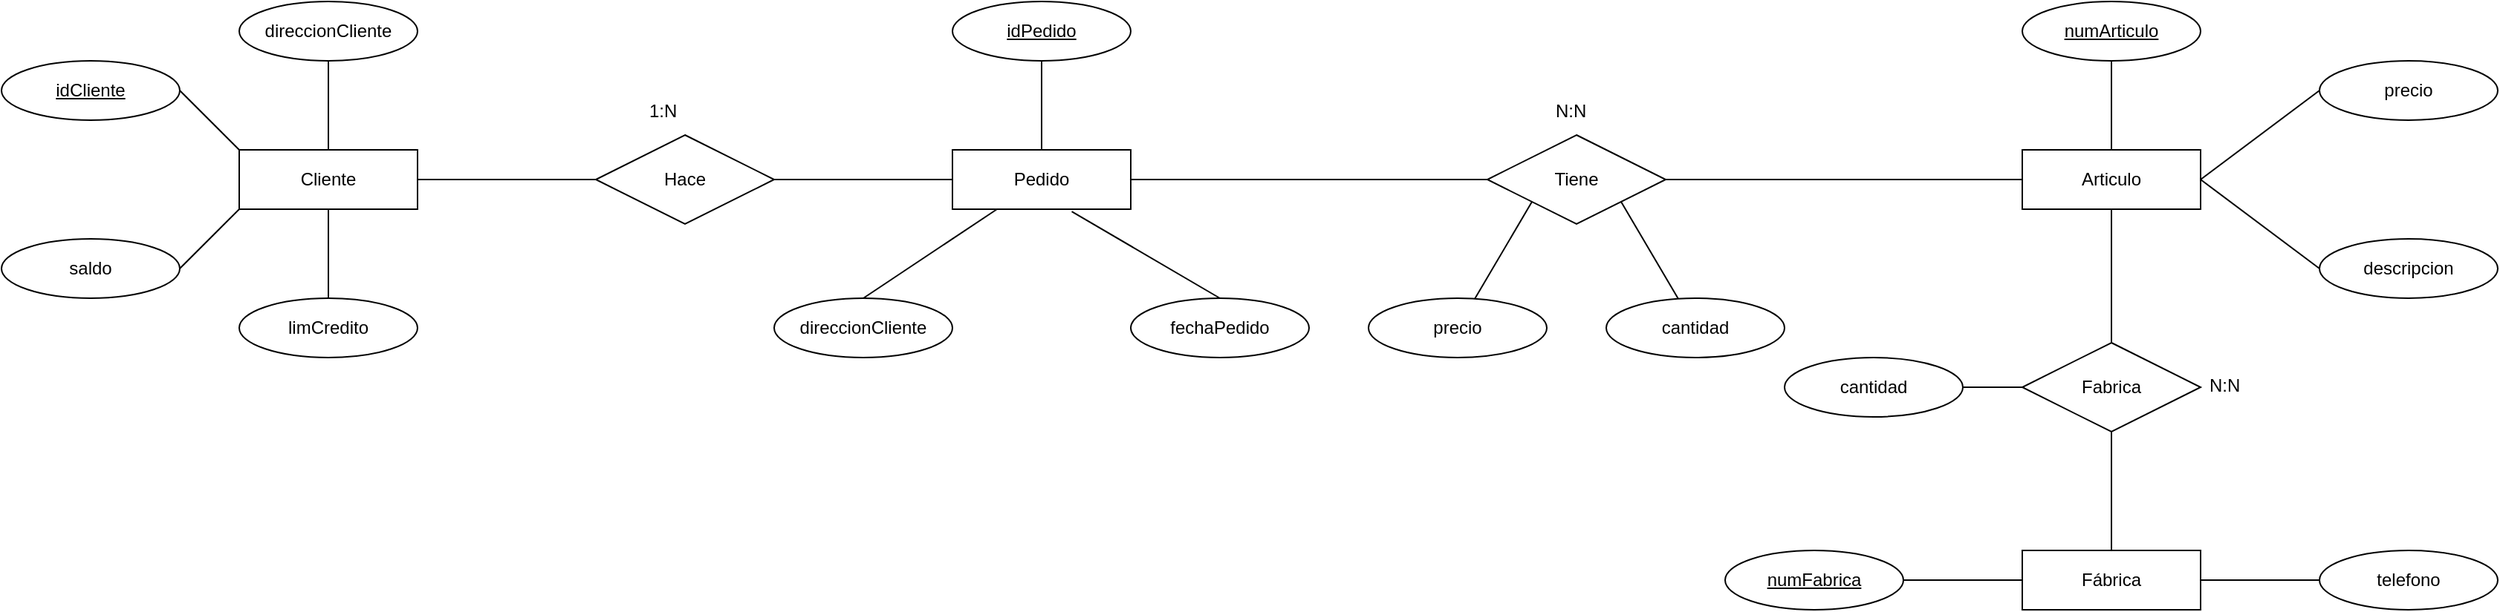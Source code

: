 <mxfile version="13.8.1" type="github">
  <diagram id="0fKyiCqdGfYzrdNGeuZN" name="Page-1">
    <mxGraphModel dx="3166" dy="1317" grid="1" gridSize="10" guides="1" tooltips="1" connect="1" arrows="1" fold="1" page="1" pageScale="1" pageWidth="1600" pageHeight="900" math="0" shadow="0">
      <root>
        <mxCell id="0" />
        <mxCell id="1" parent="0" />
        <mxCell id="T7yRqZnU3iM2HwVuO0ZW-1" value="Cliente" style="shape=ext;margin=3;double=1;whiteSpace=wrap;html=1;align=center;" parent="1" vertex="1">
          <mxGeometry x="240" y="140" width="120" height="40" as="geometry" />
        </mxCell>
        <mxCell id="T7yRqZnU3iM2HwVuO0ZW-5" value="Hace" style="shape=rhombus;perimeter=rhombusPerimeter;whiteSpace=wrap;html=1;align=center;" parent="1" vertex="1">
          <mxGeometry x="480" y="130" width="120" height="60" as="geometry" />
        </mxCell>
        <mxCell id="T7yRqZnU3iM2HwVuO0ZW-8" value="idCliente" style="ellipse;whiteSpace=wrap;html=1;align=center;fontStyle=4;" parent="1" vertex="1">
          <mxGeometry x="80" y="80" width="120" height="40" as="geometry" />
        </mxCell>
        <mxCell id="T7yRqZnU3iM2HwVuO0ZW-10" value="&lt;div&gt;saldo&lt;/div&gt;" style="ellipse;whiteSpace=wrap;html=1;align=center;" parent="1" vertex="1">
          <mxGeometry x="80" y="200" width="120" height="40" as="geometry" />
        </mxCell>
        <mxCell id="T7yRqZnU3iM2HwVuO0ZW-11" value="&lt;div&gt;limCredito&lt;/div&gt;" style="ellipse;whiteSpace=wrap;html=1;align=center;" parent="1" vertex="1">
          <mxGeometry x="240" y="240" width="120" height="40" as="geometry" />
        </mxCell>
        <mxCell id="T7yRqZnU3iM2HwVuO0ZW-13" value="" style="endArrow=none;html=1;rounded=0;entryX=0;entryY=0;entryDx=0;entryDy=0;" parent="1" target="T7yRqZnU3iM2HwVuO0ZW-1" edge="1">
          <mxGeometry relative="1" as="geometry">
            <mxPoint x="200" y="100" as="sourcePoint" />
            <mxPoint x="360" y="100" as="targetPoint" />
          </mxGeometry>
        </mxCell>
        <mxCell id="T7yRqZnU3iM2HwVuO0ZW-14" value="" style="endArrow=none;html=1;rounded=0;entryX=0.5;entryY=0;entryDx=0;entryDy=0;exitX=0.5;exitY=1;exitDx=0;exitDy=0;" parent="1" target="T7yRqZnU3iM2HwVuO0ZW-1" edge="1">
          <mxGeometry relative="1" as="geometry">
            <mxPoint x="300" y="80" as="sourcePoint" />
            <mxPoint x="360" y="120" as="targetPoint" />
          </mxGeometry>
        </mxCell>
        <mxCell id="T7yRqZnU3iM2HwVuO0ZW-15" value="" style="endArrow=none;html=1;rounded=0;exitX=1;exitY=0.5;exitDx=0;exitDy=0;entryX=0;entryY=1;entryDx=0;entryDy=0;" parent="1" source="T7yRqZnU3iM2HwVuO0ZW-10" target="T7yRqZnU3iM2HwVuO0ZW-1" edge="1">
          <mxGeometry relative="1" as="geometry">
            <mxPoint x="100" y="180" as="sourcePoint" />
            <mxPoint x="260" y="180" as="targetPoint" />
          </mxGeometry>
        </mxCell>
        <mxCell id="T7yRqZnU3iM2HwVuO0ZW-16" value="" style="endArrow=none;html=1;rounded=0;exitX=0.5;exitY=1;exitDx=0;exitDy=0;entryX=0.5;entryY=0;entryDx=0;entryDy=0;" parent="1" source="T7yRqZnU3iM2HwVuO0ZW-1" target="T7yRqZnU3iM2HwVuO0ZW-11" edge="1">
          <mxGeometry relative="1" as="geometry">
            <mxPoint x="270" y="220" as="sourcePoint" />
            <mxPoint x="430" y="220" as="targetPoint" />
          </mxGeometry>
        </mxCell>
        <mxCell id="T7yRqZnU3iM2HwVuO0ZW-20" value="" style="endArrow=none;html=1;rounded=0;entryX=0;entryY=0.5;entryDx=0;entryDy=0;" parent="1" target="T7yRqZnU3iM2HwVuO0ZW-5" edge="1">
          <mxGeometry relative="1" as="geometry">
            <mxPoint x="360" y="160" as="sourcePoint" />
            <mxPoint x="470" y="160" as="targetPoint" />
          </mxGeometry>
        </mxCell>
        <mxCell id="T7yRqZnU3iM2HwVuO0ZW-38" value="" style="endArrow=none;html=1;rounded=0;exitX=1;exitY=0.5;exitDx=0;exitDy=0;" parent="1" source="T7yRqZnU3iM2HwVuO0ZW-74" edge="1">
          <mxGeometry relative="1" as="geometry">
            <mxPoint x="810" y="160" as="sourcePoint" />
            <mxPoint x="850" y="160" as="targetPoint" />
          </mxGeometry>
        </mxCell>
        <mxCell id="T7yRqZnU3iM2HwVuO0ZW-48" value="&lt;div&gt;Tiene&lt;/div&gt;" style="shape=rhombus;perimeter=rhombusPerimeter;whiteSpace=wrap;html=1;align=center;" parent="1" vertex="1">
          <mxGeometry x="1080" y="130" width="120" height="60" as="geometry" />
        </mxCell>
        <mxCell id="T7yRqZnU3iM2HwVuO0ZW-49" value="" style="endArrow=none;html=1;rounded=0;entryX=1;entryY=0.5;entryDx=0;entryDy=0;" parent="1" source="T7yRqZnU3iM2HwVuO0ZW-48" target="T7yRqZnU3iM2HwVuO0ZW-74" edge="1">
          <mxGeometry relative="1" as="geometry">
            <mxPoint x="820" y="250" as="sourcePoint" />
            <mxPoint x="1030" y="160" as="targetPoint" />
          </mxGeometry>
        </mxCell>
        <mxCell id="T7yRqZnU3iM2HwVuO0ZW-50" value="" style="endArrow=none;html=1;rounded=0;entryX=1;entryY=0.5;entryDx=0;entryDy=0;exitX=0;exitY=0.5;exitDx=0;exitDy=0;" parent="1" target="T7yRqZnU3iM2HwVuO0ZW-48" edge="1" source="T7yRqZnU3iM2HwVuO0ZW-73">
          <mxGeometry relative="1" as="geometry">
            <mxPoint x="1610" y="160" as="sourcePoint" />
            <mxPoint x="1380" y="240" as="targetPoint" />
          </mxGeometry>
        </mxCell>
        <mxCell id="T7yRqZnU3iM2HwVuO0ZW-51" value="N:N" style="text;strokeColor=none;fillColor=none;spacingLeft=4;spacingRight=4;overflow=hidden;rotatable=0;points=[[0,0.5],[1,0.5]];portConstraint=eastwest;fontSize=12;" parent="1" vertex="1">
          <mxGeometry x="1120" y="100" width="40" height="30" as="geometry" />
        </mxCell>
        <mxCell id="T7yRqZnU3iM2HwVuO0ZW-54" value="precio" style="ellipse;whiteSpace=wrap;html=1;align=center;" parent="1" vertex="1">
          <mxGeometry x="1640" y="80" width="120" height="40" as="geometry" />
        </mxCell>
        <mxCell id="T7yRqZnU3iM2HwVuO0ZW-58" value="" style="endArrow=none;html=1;rounded=0;entryX=1;entryY=0.5;entryDx=0;entryDy=0;exitX=0;exitY=0.5;exitDx=0;exitDy=0;" parent="1" source="T7yRqZnU3iM2HwVuO0ZW-54" target="T7yRqZnU3iM2HwVuO0ZW-73" edge="1">
          <mxGeometry relative="1" as="geometry">
            <mxPoint x="1370" y="225" as="sourcePoint" />
            <mxPoint x="1500" y="185" as="targetPoint" />
          </mxGeometry>
        </mxCell>
        <mxCell id="T7yRqZnU3iM2HwVuO0ZW-59" value="" style="endArrow=none;html=1;rounded=0;entryX=0;entryY=0.5;entryDx=0;entryDy=0;exitX=1;exitY=0.5;exitDx=0;exitDy=0;" parent="1" target="tv96Jki3CPS9pCuUoSKa-15" edge="1" source="T7yRqZnU3iM2HwVuO0ZW-73">
          <mxGeometry relative="1" as="geometry">
            <mxPoint x="1500" y="185" as="sourcePoint" />
            <mxPoint x="1620" y="240.0" as="targetPoint" />
          </mxGeometry>
        </mxCell>
        <mxCell id="T7yRqZnU3iM2HwVuO0ZW-69" value="" style="endArrow=none;html=1;rounded=0;exitX=0.5;exitY=0;exitDx=0;exitDy=0;" parent="1" source="T7yRqZnU3iM2HwVuO0ZW-73" target="tv96Jki3CPS9pCuUoSKa-16" edge="1">
          <mxGeometry relative="1" as="geometry">
            <mxPoint x="1500" y="110" as="sourcePoint" />
            <mxPoint x="1500" y="80" as="targetPoint" />
          </mxGeometry>
        </mxCell>
        <mxCell id="T7yRqZnU3iM2HwVuO0ZW-72" value="Cliente" style="whiteSpace=wrap;html=1;align=center;" parent="1" vertex="1">
          <mxGeometry x="240" y="140" width="120" height="40" as="geometry" />
        </mxCell>
        <mxCell id="T7yRqZnU3iM2HwVuO0ZW-73" value="Articulo" style="whiteSpace=wrap;html=1;align=center;" parent="1" vertex="1">
          <mxGeometry x="1440" y="140" width="120" height="40" as="geometry" />
        </mxCell>
        <mxCell id="T7yRqZnU3iM2HwVuO0ZW-75" value="Fábrica" style="whiteSpace=wrap;html=1;align=center;" parent="1" vertex="1">
          <mxGeometry x="1440" y="410" width="120" height="40" as="geometry" />
        </mxCell>
        <mxCell id="T7yRqZnU3iM2HwVuO0ZW-76" value="&lt;div&gt;Fabrica&lt;/div&gt;" style="shape=rhombus;perimeter=rhombusPerimeter;whiteSpace=wrap;html=1;align=center;" parent="1" vertex="1">
          <mxGeometry x="1440" y="270" width="120" height="60" as="geometry" />
        </mxCell>
        <mxCell id="T7yRqZnU3iM2HwVuO0ZW-79" value="" style="endArrow=none;html=1;rounded=0;exitX=0.5;exitY=0;exitDx=0;exitDy=0;entryX=0.5;entryY=1;entryDx=0;entryDy=0;" parent="1" source="T7yRqZnU3iM2HwVuO0ZW-75" edge="1" target="T7yRqZnU3iM2HwVuO0ZW-76">
          <mxGeometry relative="1" as="geometry">
            <mxPoint x="1500" y="450" as="sourcePoint" />
            <mxPoint x="1500" y="390" as="targetPoint" />
          </mxGeometry>
        </mxCell>
        <mxCell id="T7yRqZnU3iM2HwVuO0ZW-81" value="N:N" style="text;strokeColor=none;fillColor=none;spacingLeft=4;spacingRight=4;overflow=hidden;rotatable=0;points=[[0,0.5],[1,0.5]];portConstraint=eastwest;fontSize=12;" parent="1" vertex="1">
          <mxGeometry x="1560" y="285" width="40" height="30" as="geometry" />
        </mxCell>
        <mxCell id="T7yRqZnU3iM2HwVuO0ZW-85" value="numFabrica" style="ellipse;whiteSpace=wrap;html=1;align=center;fontStyle=4;" parent="1" vertex="1">
          <mxGeometry x="1240" y="410" width="120" height="40" as="geometry" />
        </mxCell>
        <mxCell id="T7yRqZnU3iM2HwVuO0ZW-87" value="&lt;div&gt;telefono&lt;/div&gt;" style="ellipse;whiteSpace=wrap;html=1;align=center;" parent="1" vertex="1">
          <mxGeometry x="1640" y="410" width="120" height="40" as="geometry" />
        </mxCell>
        <mxCell id="T7yRqZnU3iM2HwVuO0ZW-88" value="" style="endArrow=none;html=1;rounded=0;" parent="1" edge="1">
          <mxGeometry relative="1" as="geometry">
            <mxPoint x="1560" y="430" as="sourcePoint" />
            <mxPoint x="1640" y="430" as="targetPoint" />
          </mxGeometry>
        </mxCell>
        <mxCell id="T7yRqZnU3iM2HwVuO0ZW-89" value="" style="endArrow=none;html=1;rounded=0;entryX=0;entryY=0.5;entryDx=0;entryDy=0;" parent="1" target="T7yRqZnU3iM2HwVuO0ZW-75" edge="1">
          <mxGeometry relative="1" as="geometry">
            <mxPoint x="1360" y="430" as="sourcePoint" />
            <mxPoint x="1520" y="430" as="targetPoint" />
          </mxGeometry>
        </mxCell>
        <mxCell id="tv96Jki3CPS9pCuUoSKa-2" value="1:N" style="text;strokeColor=none;fillColor=none;spacingLeft=4;spacingRight=4;overflow=hidden;rotatable=0;points=[[0,0.5],[1,0.5]];portConstraint=eastwest;fontSize=12;" vertex="1" parent="1">
          <mxGeometry x="510" y="100" width="40" height="30" as="geometry" />
        </mxCell>
        <mxCell id="T7yRqZnU3iM2HwVuO0ZW-74" value="&lt;div&gt;Pedido&lt;/div&gt;" style="whiteSpace=wrap;html=1;align=center;" parent="1" vertex="1">
          <mxGeometry x="720" y="140" width="120" height="40" as="geometry" />
        </mxCell>
        <mxCell id="tv96Jki3CPS9pCuUoSKa-3" value="" style="endArrow=none;html=1;rounded=0;exitX=1;exitY=0.5;exitDx=0;exitDy=0;" edge="1" parent="1" source="T7yRqZnU3iM2HwVuO0ZW-5" target="T7yRqZnU3iM2HwVuO0ZW-74">
          <mxGeometry relative="1" as="geometry">
            <mxPoint x="590" y="160" as="sourcePoint" />
            <mxPoint x="910" y="160" as="targetPoint" />
          </mxGeometry>
        </mxCell>
        <mxCell id="tv96Jki3CPS9pCuUoSKa-4" value="idPedido" style="ellipse;whiteSpace=wrap;html=1;align=center;fontStyle=4;" vertex="1" parent="1">
          <mxGeometry x="720" y="40" width="120" height="40" as="geometry" />
        </mxCell>
        <mxCell id="tv96Jki3CPS9pCuUoSKa-5" value="" style="endArrow=none;html=1;rounded=0;exitX=0.5;exitY=0;exitDx=0;exitDy=0;" edge="1" parent="1" source="T7yRqZnU3iM2HwVuO0ZW-74" target="tv96Jki3CPS9pCuUoSKa-4">
          <mxGeometry relative="1" as="geometry">
            <mxPoint x="620" y="80" as="sourcePoint" />
            <mxPoint x="780" y="80" as="targetPoint" />
          </mxGeometry>
        </mxCell>
        <mxCell id="tv96Jki3CPS9pCuUoSKa-6" value="direccionCliente" style="ellipse;whiteSpace=wrap;html=1;align=center;" vertex="1" parent="1">
          <mxGeometry x="600" y="240" width="120" height="40" as="geometry" />
        </mxCell>
        <mxCell id="tv96Jki3CPS9pCuUoSKa-7" value="" style="endArrow=none;html=1;rounded=0;exitX=0.5;exitY=0;exitDx=0;exitDy=0;" edge="1" parent="1" source="tv96Jki3CPS9pCuUoSKa-6" target="T7yRqZnU3iM2HwVuO0ZW-74">
          <mxGeometry relative="1" as="geometry">
            <mxPoint x="780" y="230" as="sourcePoint" />
            <mxPoint x="780" y="180" as="targetPoint" />
          </mxGeometry>
        </mxCell>
        <mxCell id="tv96Jki3CPS9pCuUoSKa-8" value="&lt;div&gt;fechaPedido&lt;/div&gt;" style="ellipse;whiteSpace=wrap;html=1;align=center;" vertex="1" parent="1">
          <mxGeometry x="840" y="240" width="120" height="40" as="geometry" />
        </mxCell>
        <mxCell id="tv96Jki3CPS9pCuUoSKa-9" value="" style="endArrow=none;html=1;rounded=0;entryX=0.5;entryY=0;entryDx=0;entryDy=0;exitX=0.669;exitY=1.039;exitDx=0;exitDy=0;exitPerimeter=0;" edge="1" parent="1" source="T7yRqZnU3iM2HwVuO0ZW-74" target="tv96Jki3CPS9pCuUoSKa-8">
          <mxGeometry relative="1" as="geometry">
            <mxPoint x="800" y="180" as="sourcePoint" />
            <mxPoint x="960" y="180" as="targetPoint" />
          </mxGeometry>
        </mxCell>
        <mxCell id="tv96Jki3CPS9pCuUoSKa-11" value="precio" style="ellipse;whiteSpace=wrap;html=1;align=center;" vertex="1" parent="1">
          <mxGeometry x="1000" y="240" width="120" height="40" as="geometry" />
        </mxCell>
        <mxCell id="tv96Jki3CPS9pCuUoSKa-12" value="cantidad" style="ellipse;whiteSpace=wrap;html=1;align=center;" vertex="1" parent="1">
          <mxGeometry x="1160" y="240" width="120" height="40" as="geometry" />
        </mxCell>
        <mxCell id="tv96Jki3CPS9pCuUoSKa-13" value="" style="endArrow=none;html=1;rounded=0;entryX=0;entryY=1;entryDx=0;entryDy=0;" edge="1" parent="1" source="tv96Jki3CPS9pCuUoSKa-11" target="T7yRqZnU3iM2HwVuO0ZW-48">
          <mxGeometry relative="1" as="geometry">
            <mxPoint x="1070" y="240" as="sourcePoint" />
            <mxPoint x="1230" y="240" as="targetPoint" />
          </mxGeometry>
        </mxCell>
        <mxCell id="tv96Jki3CPS9pCuUoSKa-14" value="" style="endArrow=none;html=1;rounded=0;exitX=1;exitY=1;exitDx=0;exitDy=0;" edge="1" parent="1" source="T7yRqZnU3iM2HwVuO0ZW-48" target="tv96Jki3CPS9pCuUoSKa-12">
          <mxGeometry relative="1" as="geometry">
            <mxPoint x="1160" y="160" as="sourcePoint" />
            <mxPoint x="1330" y="170" as="targetPoint" />
          </mxGeometry>
        </mxCell>
        <mxCell id="tv96Jki3CPS9pCuUoSKa-15" value="&lt;div&gt;descripcion&lt;/div&gt;" style="ellipse;whiteSpace=wrap;html=1;align=center;" vertex="1" parent="1">
          <mxGeometry x="1640" y="200" width="120" height="40" as="geometry" />
        </mxCell>
        <mxCell id="tv96Jki3CPS9pCuUoSKa-16" value="&lt;div&gt;numArticulo&lt;/div&gt;" style="ellipse;whiteSpace=wrap;html=1;align=center;fontStyle=4;" vertex="1" parent="1">
          <mxGeometry x="1440" y="40" width="120" height="40" as="geometry" />
        </mxCell>
        <mxCell id="tv96Jki3CPS9pCuUoSKa-18" value="" style="endArrow=none;html=1;rounded=0;entryX=0.5;entryY=1;entryDx=0;entryDy=0;exitX=0.5;exitY=0;exitDx=0;exitDy=0;" edge="1" parent="1" source="T7yRqZnU3iM2HwVuO0ZW-76" target="T7yRqZnU3iM2HwVuO0ZW-73">
          <mxGeometry relative="1" as="geometry">
            <mxPoint x="1390" y="300" as="sourcePoint" />
            <mxPoint x="1550" y="300" as="targetPoint" />
          </mxGeometry>
        </mxCell>
        <mxCell id="tv96Jki3CPS9pCuUoSKa-20" value="cantidad" style="ellipse;whiteSpace=wrap;html=1;align=center;" vertex="1" parent="1">
          <mxGeometry x="1280" y="280" width="120" height="40" as="geometry" />
        </mxCell>
        <mxCell id="tv96Jki3CPS9pCuUoSKa-21" value="" style="endArrow=none;html=1;rounded=0;entryX=0;entryY=0.5;entryDx=0;entryDy=0;exitX=1;exitY=0.5;exitDx=0;exitDy=0;" edge="1" parent="1" source="tv96Jki3CPS9pCuUoSKa-20" target="T7yRqZnU3iM2HwVuO0ZW-76">
          <mxGeometry relative="1" as="geometry">
            <mxPoint x="1350" y="380" as="sourcePoint" />
            <mxPoint x="1520" y="380" as="targetPoint" />
          </mxGeometry>
        </mxCell>
        <mxCell id="tv96Jki3CPS9pCuUoSKa-22" value="direccionCliente" style="ellipse;whiteSpace=wrap;html=1;align=center;" vertex="1" parent="1">
          <mxGeometry x="240" y="40" width="120" height="40" as="geometry" />
        </mxCell>
      </root>
    </mxGraphModel>
  </diagram>
</mxfile>
